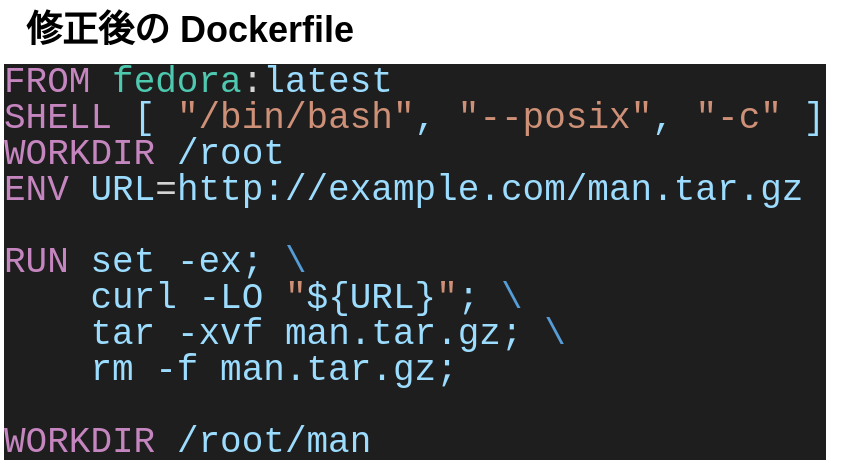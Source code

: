 <mxfile>
    <diagram id="oqh_dH5F2A2GkGcUJ7IB" name="ページ1">
        <mxGraphModel dx="522" dy="569" grid="1" gridSize="10" guides="1" tooltips="1" connect="1" arrows="1" fold="1" page="1" pageScale="1" pageWidth="583" pageHeight="413" math="0" shadow="0">
            <root>
                <mxCell id="0"/>
                <mxCell id="1" parent="0"/>
                <mxCell id="4" value="修正後の Dockerfile" style="text;html=1;strokeColor=none;fillColor=none;align=center;verticalAlign=middle;whiteSpace=wrap;rounded=0;fontSize=18;fontStyle=1" parent="1" vertex="1">
                    <mxGeometry x="10" y="10" width="170" height="30" as="geometry"/>
                </mxCell>
                <mxCell id="5" value="&lt;div style=&quot;color: rgb(212, 212, 212); background-color: rgb(30, 30, 30); font-family: Menlo, Monaco, &amp;quot;Courier New&amp;quot;, monospace; line-height: 18px; font-size: 18px;&quot;&gt;&lt;div&gt;&lt;span style=&quot;color: #c586c0;&quot;&gt;FROM&lt;/span&gt; &lt;span style=&quot;color: #4ec9b0;&quot;&gt;fedora&lt;/span&gt;:&lt;span style=&quot;color: #9cdcfe;&quot;&gt;latest&lt;/span&gt;&lt;/div&gt;&lt;div&gt;&lt;span style=&quot;color: #c586c0;&quot;&gt;SHELL&lt;/span&gt; &lt;span style=&quot;color: #9cdcfe;&quot;&gt;[&lt;/span&gt; &lt;span style=&quot;color: #ce9178;&quot;&gt;&quot;/bin/bash&quot;&lt;/span&gt;&lt;span style=&quot;color: #9cdcfe;&quot;&gt;,&lt;/span&gt; &lt;span style=&quot;color: #ce9178;&quot;&gt;&quot;--posix&quot;&lt;/span&gt;&lt;span style=&quot;color: #9cdcfe;&quot;&gt;,&lt;/span&gt; &lt;span style=&quot;color: #ce9178;&quot;&gt;&quot;-c&quot;&lt;/span&gt; &lt;span style=&quot;color: #9cdcfe;&quot;&gt;]&lt;/span&gt;&lt;/div&gt;&lt;div&gt;&lt;span style=&quot;color: #c586c0;&quot;&gt;WORKDIR&lt;/span&gt; &lt;span style=&quot;color: #9cdcfe;&quot;&gt;/root&lt;/span&gt;&lt;/div&gt;&lt;div&gt;&lt;span style=&quot;color: #c586c0;&quot;&gt;ENV&lt;/span&gt; &lt;span style=&quot;color: #9cdcfe;&quot;&gt;URL&lt;/span&gt;=&lt;span style=&quot;color: #9cdcfe;&quot;&gt;http://example.com/man.tar.gz&lt;/span&gt;&lt;/div&gt;&lt;br&gt;&lt;div&gt;&lt;span style=&quot;color: #c586c0;&quot;&gt;RUN&lt;/span&gt; &lt;span style=&quot;color: #9cdcfe;&quot;&gt;set&lt;/span&gt; &lt;span style=&quot;color: #9cdcfe;&quot;&gt;-ex;&lt;/span&gt; &lt;span style=&quot;color: #569cd6;&quot;&gt;\&lt;/span&gt;&lt;/div&gt;&lt;div&gt;    &lt;span style=&quot;color: #9cdcfe;&quot;&gt;&amp;nbsp; &amp;nbsp; curl&lt;/span&gt; &lt;span style=&quot;color: #9cdcfe;&quot;&gt;-LO&lt;/span&gt; &lt;span style=&quot;color: #ce9178;&quot;&gt;&quot;&lt;/span&gt;&lt;span style=&quot;color: #9cdcfe;&quot;&gt;${URL}&lt;/span&gt;&lt;span style=&quot;color: #ce9178;&quot;&gt;&quot;&lt;/span&gt;&lt;span style=&quot;color: #9cdcfe;&quot;&gt;;&lt;/span&gt; &lt;span style=&quot;color: #569cd6;&quot;&gt;\&lt;/span&gt;&lt;/div&gt;&lt;div&gt;    &lt;span style=&quot;color: #9cdcfe;&quot;&gt;&amp;nbsp; &amp;nbsp; tar&lt;/span&gt; &lt;span style=&quot;color: #9cdcfe;&quot;&gt;-xvf&lt;/span&gt; &lt;span style=&quot;color: #9cdcfe;&quot;&gt;man.tar.gz;&lt;/span&gt; &lt;span style=&quot;color: #569cd6;&quot;&gt;\&lt;/span&gt;&lt;/div&gt;&lt;div&gt;    &lt;span style=&quot;color: #9cdcfe;&quot;&gt;&amp;nbsp; &amp;nbsp; rm&lt;/span&gt; &lt;span style=&quot;color: #9cdcfe;&quot;&gt;-f&lt;/span&gt; &lt;span style=&quot;color: #9cdcfe;&quot;&gt;man.tar.gz;&lt;/span&gt;&lt;/div&gt;&lt;br&gt;&lt;div&gt;&lt;span style=&quot;color: #c586c0;&quot;&gt;WORKDIR&lt;/span&gt; &lt;span style=&quot;color: #9cdcfe;&quot;&gt;/root/man&lt;/span&gt;&lt;/div&gt;&lt;/div&gt;" style="text;html=1;strokeColor=none;fillColor=none;align=left;verticalAlign=middle;whiteSpace=wrap;rounded=0;" parent="1" vertex="1">
                    <mxGeometry y="40" width="420" height="200" as="geometry"/>
                </mxCell>
            </root>
        </mxGraphModel>
    </diagram>
</mxfile>